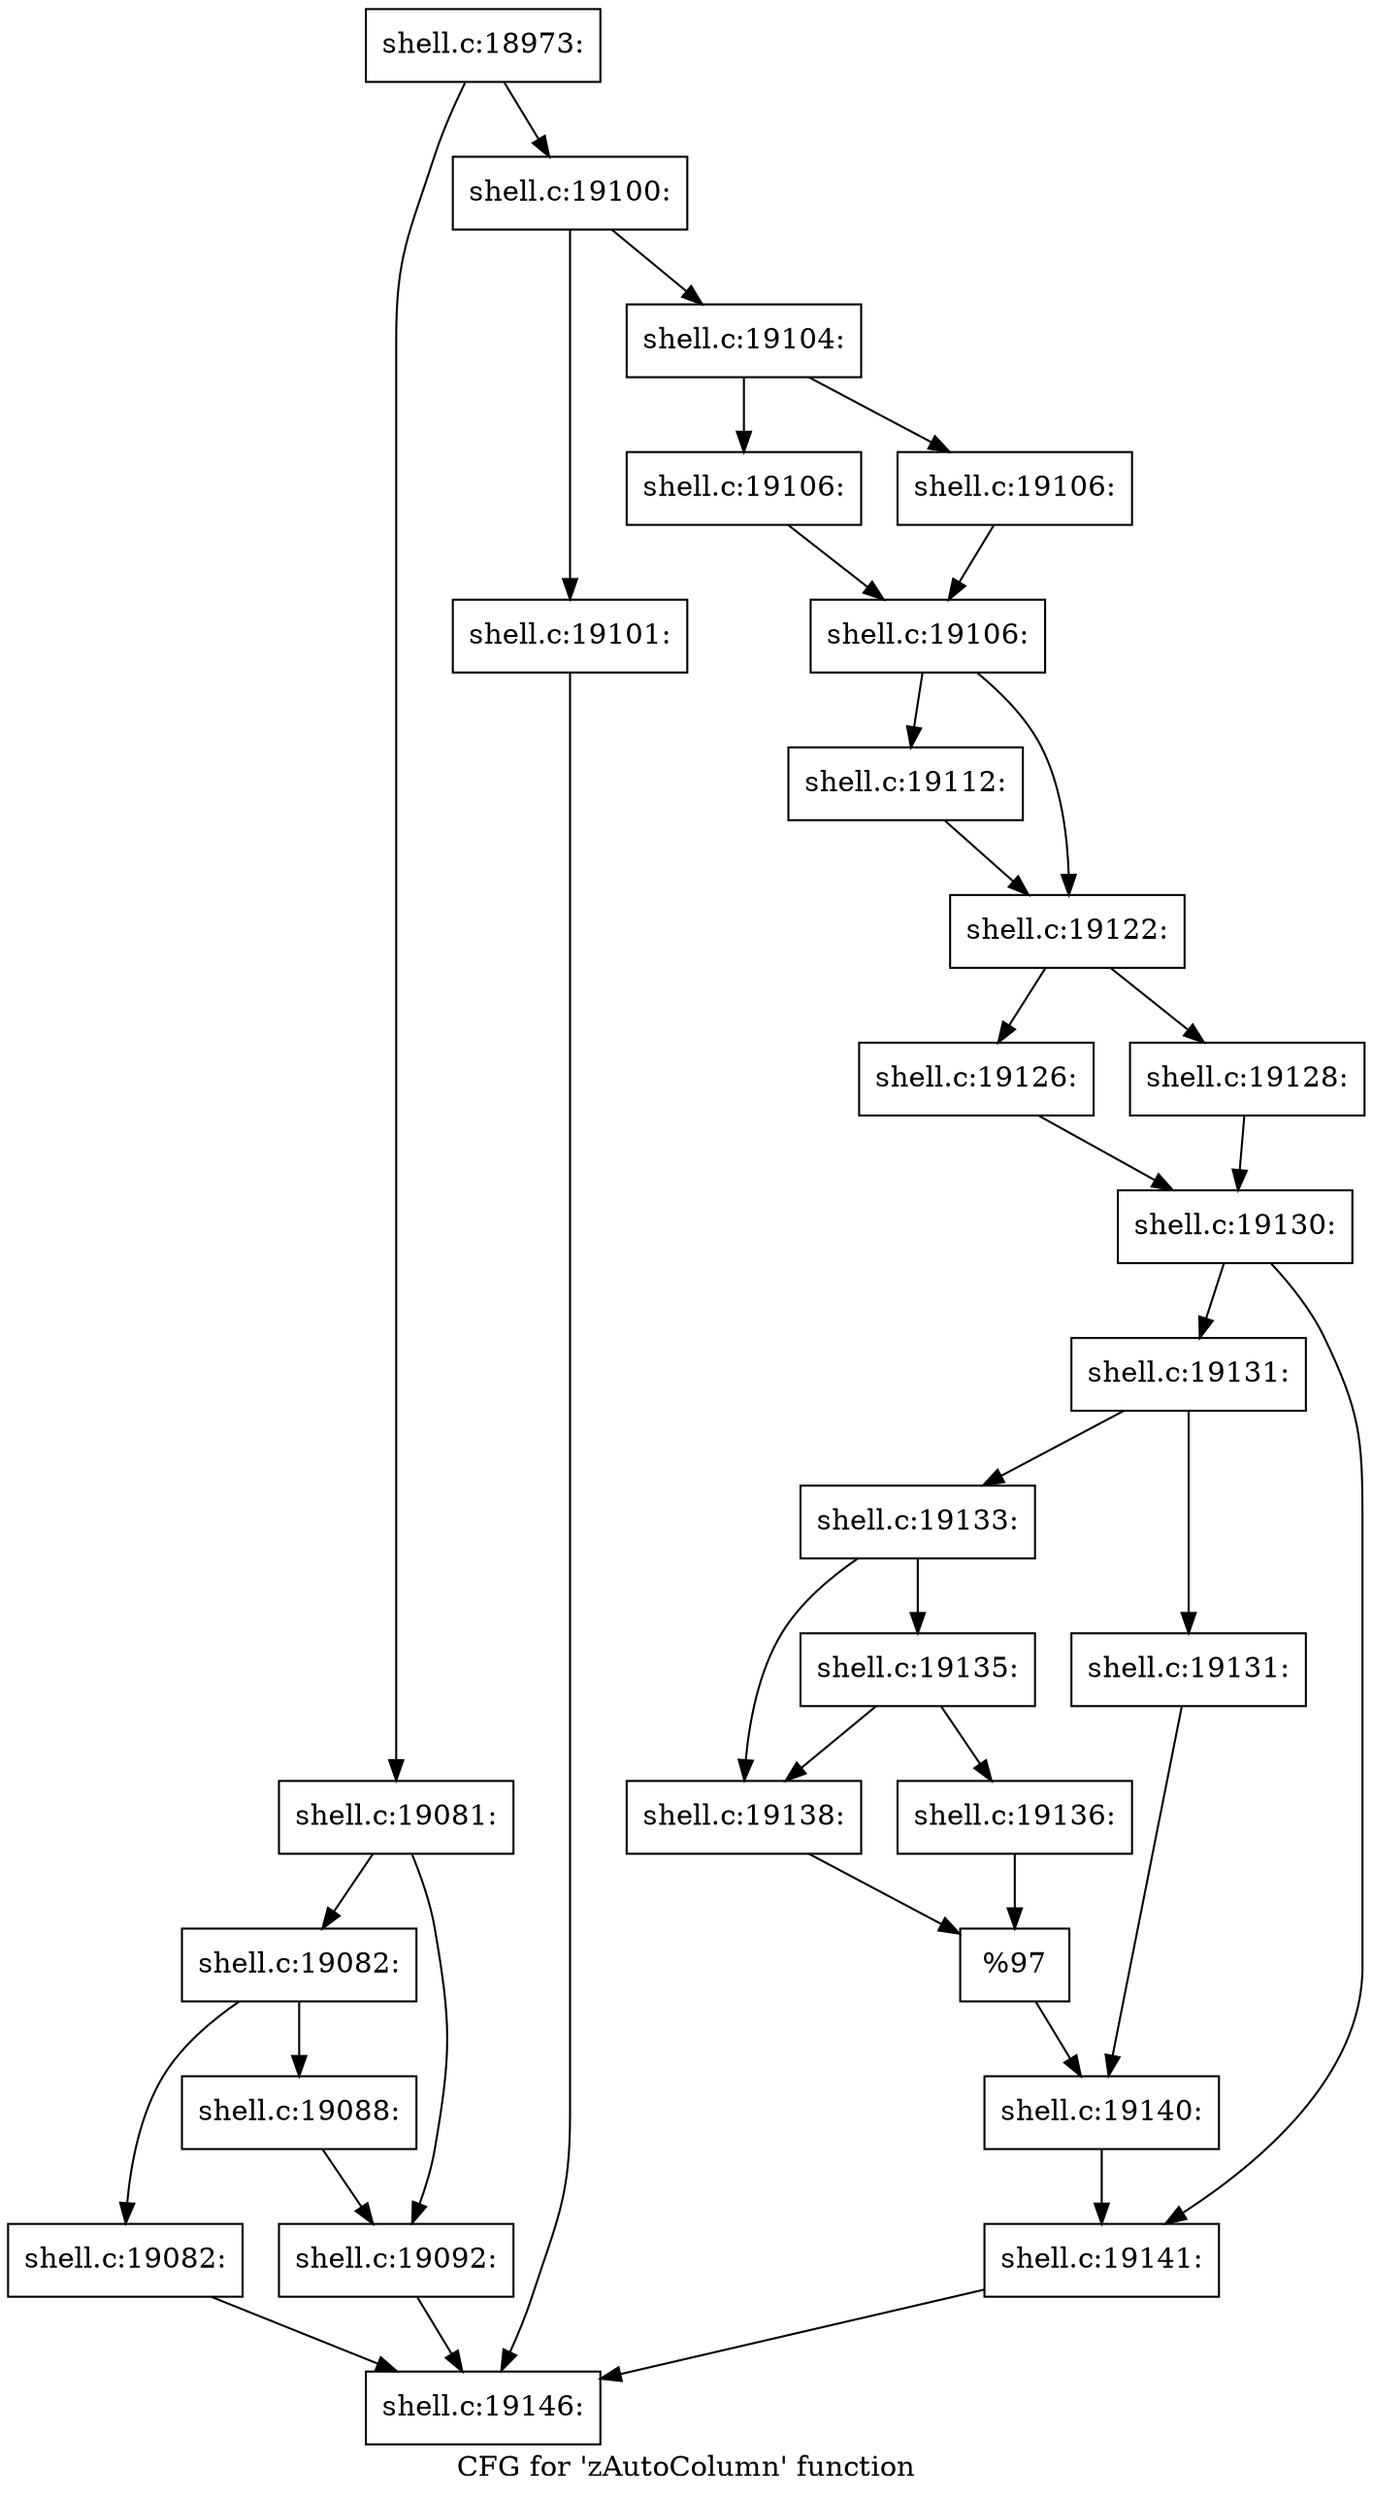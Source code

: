 digraph "CFG for 'zAutoColumn' function" {
	label="CFG for 'zAutoColumn' function";

	Node0x5602772f77d0 [shape=record,label="{shell.c:18973:}"];
	Node0x5602772f77d0 -> Node0x5602772feae0;
	Node0x5602772f77d0 -> Node0x5602772feb80;
	Node0x5602772feae0 [shape=record,label="{shell.c:19081:}"];
	Node0x5602772feae0 -> Node0x5602772feec0;
	Node0x5602772feae0 -> Node0x5602772fef10;
	Node0x5602772feec0 [shape=record,label="{shell.c:19082:}"];
	Node0x5602772feec0 -> Node0x5602772ff3c0;
	Node0x5602772feec0 -> Node0x5602772ff410;
	Node0x5602772ff3c0 [shape=record,label="{shell.c:19082:}"];
	Node0x5602772ff3c0 -> Node0x5602772f7950;
	Node0x5602772ff410 [shape=record,label="{shell.c:19088:}"];
	Node0x5602772ff410 -> Node0x5602772fef10;
	Node0x5602772fef10 [shape=record,label="{shell.c:19092:}"];
	Node0x5602772fef10 -> Node0x5602772f7950;
	Node0x5602772feb80 [shape=record,label="{shell.c:19100:}"];
	Node0x5602772feb80 -> Node0x5602762e2a10;
	Node0x5602772feb80 -> Node0x560277301240;
	Node0x5602762e2a10 [shape=record,label="{shell.c:19101:}"];
	Node0x5602762e2a10 -> Node0x5602772f7950;
	Node0x560277301240 [shape=record,label="{shell.c:19104:}"];
	Node0x560277301240 -> Node0x560277302450;
	Node0x560277301240 -> Node0x5602773024a0;
	Node0x560277302450 [shape=record,label="{shell.c:19106:}"];
	Node0x560277302450 -> Node0x5602773024f0;
	Node0x5602773024a0 [shape=record,label="{shell.c:19106:}"];
	Node0x5602773024a0 -> Node0x5602773024f0;
	Node0x5602773024f0 [shape=record,label="{shell.c:19106:}"];
	Node0x5602773024f0 -> Node0x560277302c70;
	Node0x5602773024f0 -> Node0x560277302cc0;
	Node0x560277302c70 [shape=record,label="{shell.c:19112:}"];
	Node0x560277302c70 -> Node0x560277302cc0;
	Node0x560277302cc0 [shape=record,label="{shell.c:19122:}"];
	Node0x560277302cc0 -> Node0x560277303330;
	Node0x560277302cc0 -> Node0x560277304c00;
	Node0x560277303330 [shape=record,label="{shell.c:19126:}"];
	Node0x560277303330 -> Node0x560277304bb0;
	Node0x560277304c00 [shape=record,label="{shell.c:19128:}"];
	Node0x560277304c00 -> Node0x560277304bb0;
	Node0x560277304bb0 [shape=record,label="{shell.c:19130:}"];
	Node0x560277304bb0 -> Node0x5602773056d0;
	Node0x560277304bb0 -> Node0x560277305720;
	Node0x5602773056d0 [shape=record,label="{shell.c:19131:}"];
	Node0x5602773056d0 -> Node0x560277305bd0;
	Node0x5602773056d0 -> Node0x560277305b30;
	Node0x560277305b30 [shape=record,label="{shell.c:19131:}"];
	Node0x560277305b30 -> Node0x560277305b80;
	Node0x560277305bd0 [shape=record,label="{shell.c:19133:}"];
	Node0x560277305bd0 -> Node0x560277306330;
	Node0x560277305bd0 -> Node0x5602773062e0;
	Node0x560277306330 [shape=record,label="{shell.c:19135:}"];
	Node0x560277306330 -> Node0x560277306240;
	Node0x560277306330 -> Node0x5602773062e0;
	Node0x560277306240 [shape=record,label="{shell.c:19136:}"];
	Node0x560277306240 -> Node0x560277306290;
	Node0x5602773062e0 [shape=record,label="{shell.c:19138:}"];
	Node0x5602773062e0 -> Node0x560277306290;
	Node0x560277306290 [shape=record,label="{%97}"];
	Node0x560277306290 -> Node0x560277305b80;
	Node0x560277305b80 [shape=record,label="{shell.c:19140:}"];
	Node0x560277305b80 -> Node0x560277305720;
	Node0x560277305720 [shape=record,label="{shell.c:19141:}"];
	Node0x560277305720 -> Node0x5602772f7950;
	Node0x5602772f7950 [shape=record,label="{shell.c:19146:}"];
}
